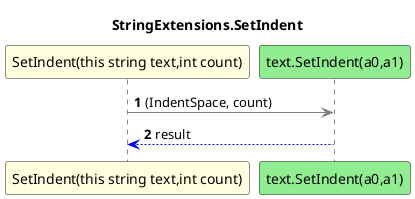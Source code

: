 @startuml StringExtensions.SetIndent
title StringExtensions.SetIndent
participant "SetIndent(this string text,int count)" as SetIndent_p0_p1 #LightYellow
participant "text.SetIndent(a0,a1)" as text_SetIndent_a0_a1 #LightGreen
autonumber
SetIndent_p0_p1 -[#grey]> text_SetIndent_a0_a1 : (IndentSpace, count)
text_SetIndent_a0_a1 -[#blue]-> SetIndent_p0_p1 : result
@enduml
